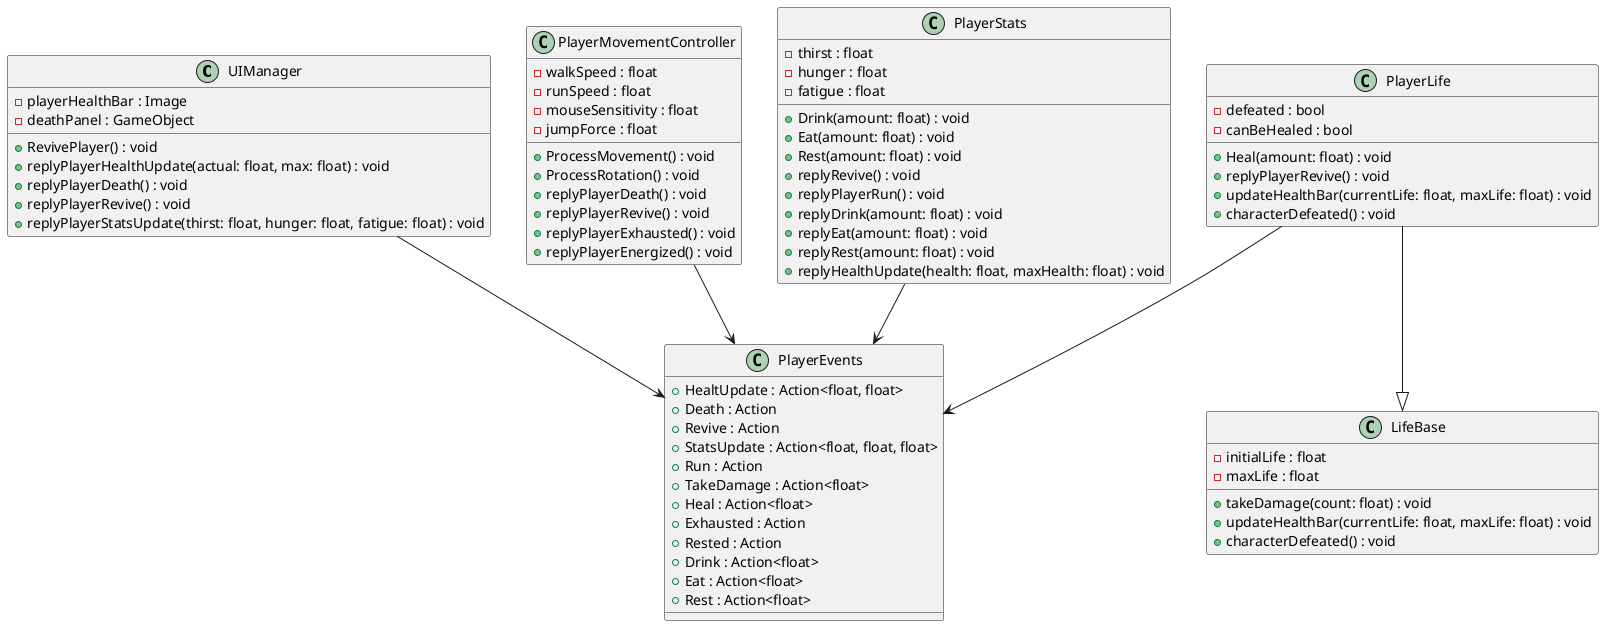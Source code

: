 @startuml

class UIManager {
    - playerHealthBar : Image
    - deathPanel : GameObject
    + RevivePlayer() : void
    + replyPlayerHealthUpdate(actual: float, max: float) : void
    + replyPlayerDeath() : void
    + replyPlayerRevive() : void
    + replyPlayerStatsUpdate(thirst: float, hunger: float, fatigue: float) : void
}

class PlayerLife {
    - defeated : bool
    - canBeHealed : bool
    + Heal(amount: float) : void
    + replyPlayerRevive() : void
    + updateHealthBar(currentLife: float, maxLife: float) : void
    + characterDefeated() : void
}

class LifeBase {
    - initialLife : float
    - maxLife : float
    + takeDamage(count: float) : void
    + updateHealthBar(currentLife: float, maxLife: float) : void
    + characterDefeated() : void
}

class PlayerMovementController {
    - walkSpeed : float
    - runSpeed : float
    - mouseSensitivity : float
    - jumpForce : float
    + ProcessMovement() : void
    + ProcessRotation() : void
    + replyPlayerDeath() : void
    + replyPlayerRevive() : void
    + replyPlayerExhausted() : void
    + replyPlayerEnergized() : void
}

class PlayerEvents {
    + HealtUpdate : Action<float, float>
    + Death : Action
    + Revive : Action
    + StatsUpdate : Action<float, float, float>
    + Run : Action
    + TakeDamage : Action<float>
    + Heal : Action<float>
    + Exhausted : Action
    + Rested : Action
    + Drink : Action<float>
    + Eat : Action<float>
    + Rest : Action<float>
}

class PlayerStats {
    - thirst : float
    - hunger : float
    - fatigue : float
    + Drink(amount: float) : void
    + Eat(amount: float) : void
    + Rest(amount: float) : void
    + replyRevive() : void
    + replyPlayerRun() : void
    + replyDrink(amount: float) : void
    + replyEat(amount: float) : void
    + replyRest(amount: float) : void
    + replyHealthUpdate(health: float, maxHealth: float) : void
}

PlayerLife --|> LifeBase
PlayerLife --> PlayerEvents
UIManager --> PlayerEvents
PlayerMovementController --> PlayerEvents
PlayerStats --> PlayerEvents

@enduml
